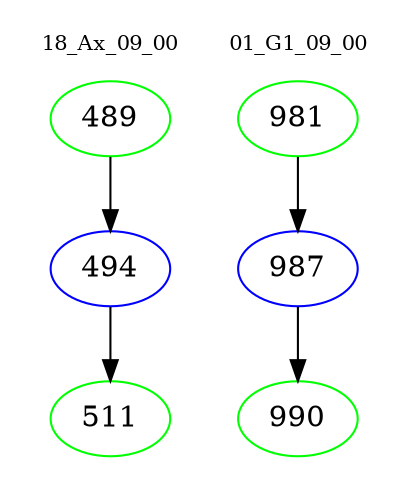 digraph{
subgraph cluster_0 {
color = white
label = "18_Ax_09_00";
fontsize=10;
T0_489 [label="489", color="green"]
T0_489 -> T0_494 [color="black"]
T0_494 [label="494", color="blue"]
T0_494 -> T0_511 [color="black"]
T0_511 [label="511", color="green"]
}
subgraph cluster_1 {
color = white
label = "01_G1_09_00";
fontsize=10;
T1_981 [label="981", color="green"]
T1_981 -> T1_987 [color="black"]
T1_987 [label="987", color="blue"]
T1_987 -> T1_990 [color="black"]
T1_990 [label="990", color="green"]
}
}

